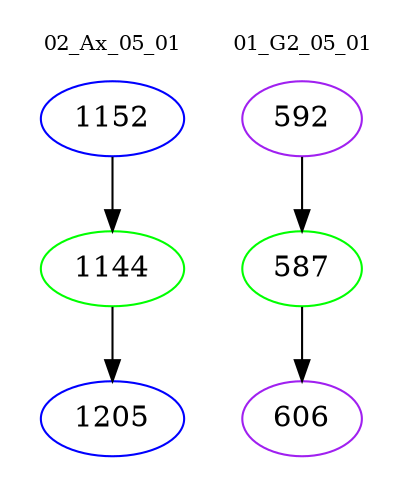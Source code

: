 digraph{
subgraph cluster_0 {
color = white
label = "02_Ax_05_01";
fontsize=10;
T0_1152 [label="1152", color="blue"]
T0_1152 -> T0_1144 [color="black"]
T0_1144 [label="1144", color="green"]
T0_1144 -> T0_1205 [color="black"]
T0_1205 [label="1205", color="blue"]
}
subgraph cluster_1 {
color = white
label = "01_G2_05_01";
fontsize=10;
T1_592 [label="592", color="purple"]
T1_592 -> T1_587 [color="black"]
T1_587 [label="587", color="green"]
T1_587 -> T1_606 [color="black"]
T1_606 [label="606", color="purple"]
}
}
